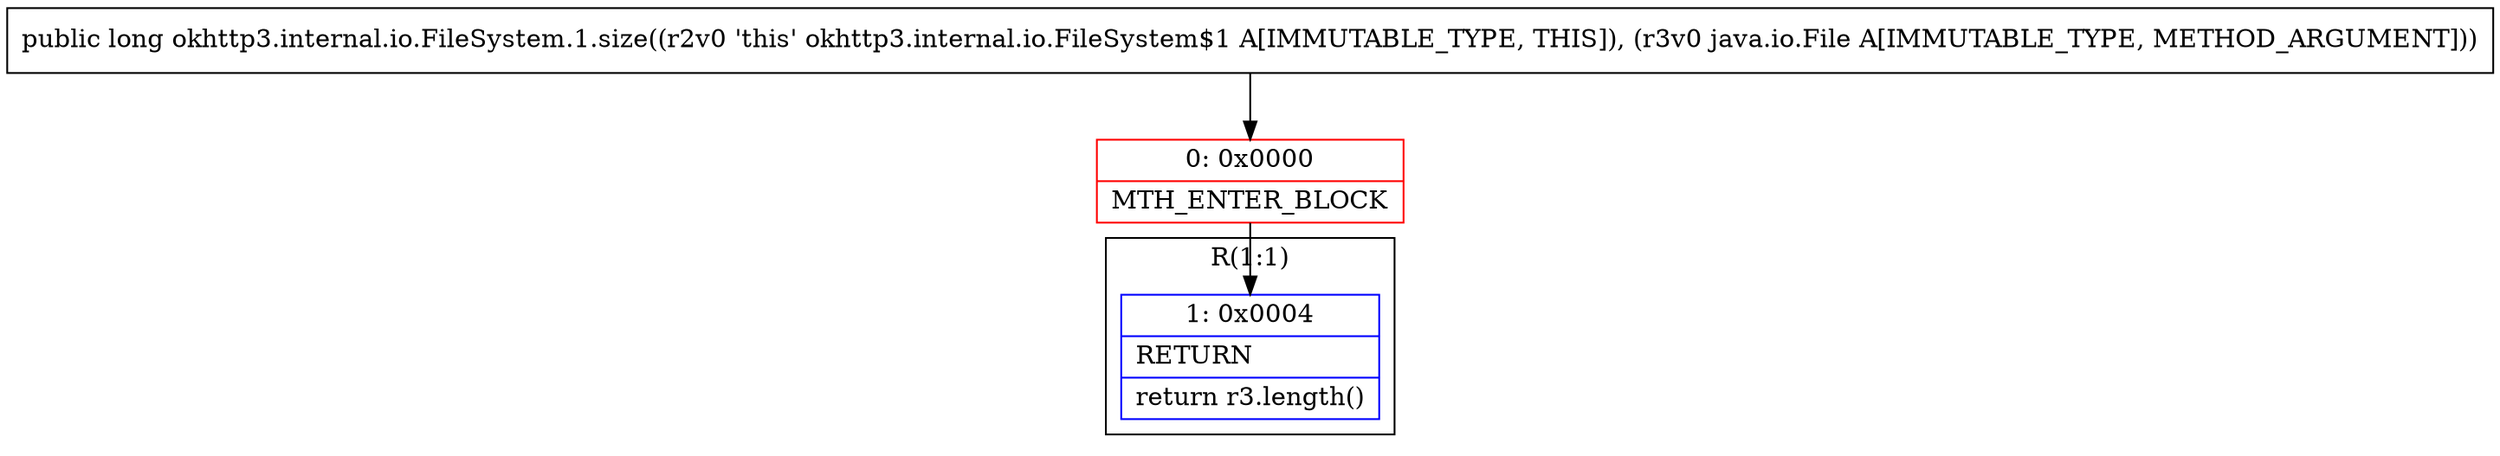 digraph "CFG forokhttp3.internal.io.FileSystem.1.size(Ljava\/io\/File;)J" {
subgraph cluster_Region_1885055569 {
label = "R(1:1)";
node [shape=record,color=blue];
Node_1 [shape=record,label="{1\:\ 0x0004|RETURN\l|return r3.length()\l}"];
}
Node_0 [shape=record,color=red,label="{0\:\ 0x0000|MTH_ENTER_BLOCK\l}"];
MethodNode[shape=record,label="{public long okhttp3.internal.io.FileSystem.1.size((r2v0 'this' okhttp3.internal.io.FileSystem$1 A[IMMUTABLE_TYPE, THIS]), (r3v0 java.io.File A[IMMUTABLE_TYPE, METHOD_ARGUMENT])) }"];
MethodNode -> Node_0;
Node_0 -> Node_1;
}

